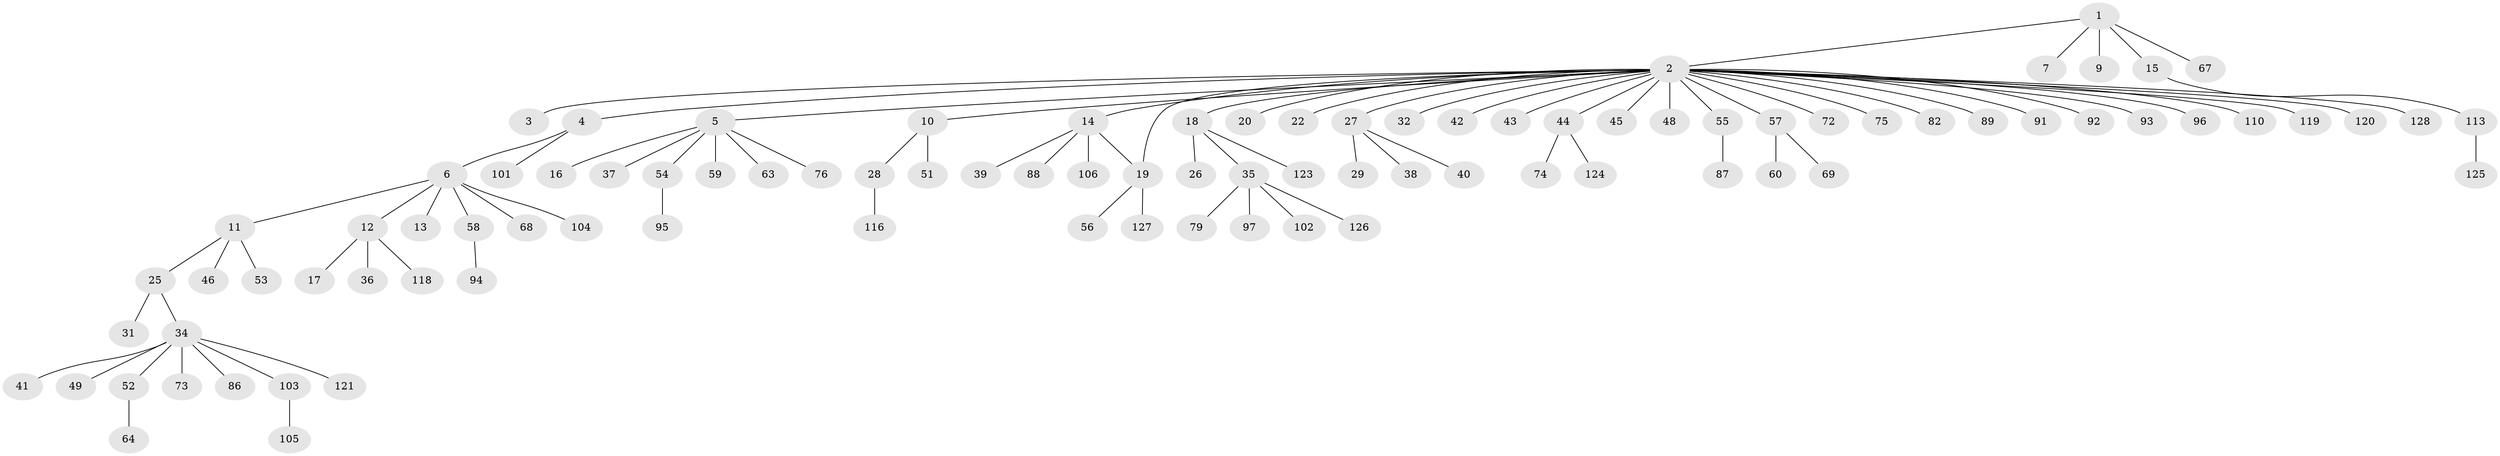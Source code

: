 // original degree distribution, {6: 0.023076923076923078, 32: 0.007692307692307693, 1: 0.6615384615384615, 3: 0.06153846153846154, 8: 0.007692307692307693, 2: 0.15384615384615385, 4: 0.05384615384615385, 5: 0.023076923076923078, 9: 0.007692307692307693}
// Generated by graph-tools (version 1.1) at 2025/11/02/27/25 16:11:09]
// undirected, 94 vertices, 94 edges
graph export_dot {
graph [start="1"]
  node [color=gray90,style=filled];
  1 [super="+80"];
  2 [super="+23"];
  3;
  4 [super="+71"];
  5 [super="+21"];
  6 [super="+8"];
  7 [super="+61"];
  9;
  10 [super="+117"];
  11 [super="+66"];
  12 [super="+90"];
  13;
  14 [super="+50"];
  15 [super="+70"];
  16;
  17 [super="+33"];
  18 [super="+30"];
  19 [super="+24"];
  20 [super="+100"];
  22 [super="+122"];
  25 [super="+85"];
  26 [super="+77"];
  27 [super="+115"];
  28 [super="+47"];
  29;
  31 [super="+112"];
  32;
  34 [super="+83"];
  35 [super="+99"];
  36 [super="+130"];
  37;
  38;
  39;
  40;
  41 [super="+111"];
  42;
  43 [super="+109"];
  44 [super="+65"];
  45;
  46;
  48 [super="+81"];
  49;
  51;
  52;
  53 [super="+84"];
  54 [super="+129"];
  55 [super="+98"];
  56;
  57 [super="+62"];
  58;
  59;
  60;
  63;
  64 [super="+107"];
  67 [super="+108"];
  68;
  69;
  72;
  73;
  74;
  75;
  76 [super="+78"];
  79;
  82;
  86;
  87;
  88;
  89;
  91;
  92;
  93;
  94;
  95;
  96;
  97;
  101;
  102;
  103;
  104;
  105;
  106;
  110;
  113 [super="+114"];
  116;
  118;
  119;
  120;
  121;
  123;
  124;
  125;
  126;
  127;
  128;
  1 -- 2;
  1 -- 7;
  1 -- 9;
  1 -- 15;
  1 -- 67;
  2 -- 3;
  2 -- 4;
  2 -- 5;
  2 -- 10;
  2 -- 14;
  2 -- 18;
  2 -- 19;
  2 -- 20;
  2 -- 22;
  2 -- 27;
  2 -- 32;
  2 -- 42;
  2 -- 43;
  2 -- 44;
  2 -- 45;
  2 -- 48;
  2 -- 55;
  2 -- 57;
  2 -- 72;
  2 -- 75;
  2 -- 82;
  2 -- 89;
  2 -- 91;
  2 -- 92;
  2 -- 93;
  2 -- 96;
  2 -- 110;
  2 -- 119;
  2 -- 120;
  2 -- 128;
  4 -- 6;
  4 -- 101;
  5 -- 16;
  5 -- 37;
  5 -- 54;
  5 -- 59;
  5 -- 63;
  5 -- 76;
  6 -- 12;
  6 -- 13;
  6 -- 68;
  6 -- 104;
  6 -- 58;
  6 -- 11;
  10 -- 28;
  10 -- 51;
  11 -- 25;
  11 -- 46;
  11 -- 53;
  12 -- 17;
  12 -- 36;
  12 -- 118;
  14 -- 39;
  14 -- 106;
  14 -- 88;
  14 -- 19;
  15 -- 113;
  18 -- 26;
  18 -- 123;
  18 -- 35;
  19 -- 56;
  19 -- 127;
  25 -- 31;
  25 -- 34;
  27 -- 29;
  27 -- 38;
  27 -- 40;
  28 -- 116;
  34 -- 41;
  34 -- 49;
  34 -- 52;
  34 -- 73;
  34 -- 86;
  34 -- 103;
  34 -- 121;
  35 -- 79;
  35 -- 97;
  35 -- 102;
  35 -- 126;
  44 -- 74;
  44 -- 124;
  52 -- 64;
  54 -- 95;
  55 -- 87;
  57 -- 60;
  57 -- 69;
  58 -- 94;
  103 -- 105;
  113 -- 125;
}
